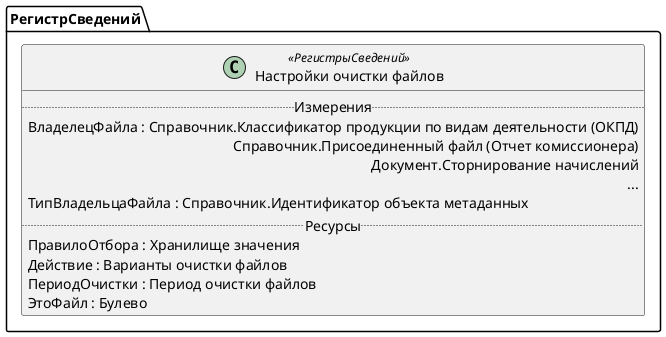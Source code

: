 ﻿@startuml НастройкиОчисткиФайлов
'!include templates.wsd
'..\include templates.wsd
class РегистрСведений.НастройкиОчисткиФайлов as "Настройки очистки файлов" <<РегистрыСведений>>
{
..Измерения..
ВладелецФайла : Справочник.Классификатор продукции по видам деятельности (ОКПД)\rСправочник.Присоединенный файл (Отчет комиссионера)\rДокумент.Сторнирование начислений\r...
ТипВладельцаФайла : Справочник.Идентификатор объекта метаданных
..Ресурсы..
ПравилоОтбора : Хранилище значения
Действие : Варианты очистки файлов
ПериодОчистки : Период очистки файлов
ЭтоФайл : Булево
}
@enduml
